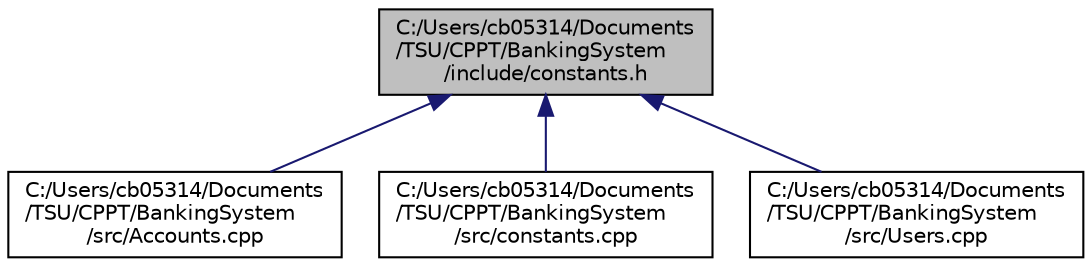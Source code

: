 digraph "C:/Users/cb05314/Documents/TSU/CPPT/BankingSystem/include/constants.h"
{
 // LATEX_PDF_SIZE
  edge [fontname="Helvetica",fontsize="10",labelfontname="Helvetica",labelfontsize="10"];
  node [fontname="Helvetica",fontsize="10",shape=record];
  Node1 [label="C:/Users/cb05314/Documents\l/TSU/CPPT/BankingSystem\l/include/constants.h",height=0.2,width=0.4,color="black", fillcolor="grey75", style="filled", fontcolor="black",tooltip=" "];
  Node1 -> Node2 [dir="back",color="midnightblue",fontsize="10",style="solid",fontname="Helvetica"];
  Node2 [label="C:/Users/cb05314/Documents\l/TSU/CPPT/BankingSystem\l/src/Accounts.cpp",height=0.2,width=0.4,color="black", fillcolor="white", style="filled",URL="$_accounts_8cpp.html",tooltip=" "];
  Node1 -> Node3 [dir="back",color="midnightblue",fontsize="10",style="solid",fontname="Helvetica"];
  Node3 [label="C:/Users/cb05314/Documents\l/TSU/CPPT/BankingSystem\l/src/constants.cpp",height=0.2,width=0.4,color="black", fillcolor="white", style="filled",URL="$constants_8cpp.html",tooltip=" "];
  Node1 -> Node4 [dir="back",color="midnightblue",fontsize="10",style="solid",fontname="Helvetica"];
  Node4 [label="C:/Users/cb05314/Documents\l/TSU/CPPT/BankingSystem\l/src/Users.cpp",height=0.2,width=0.4,color="black", fillcolor="white", style="filled",URL="$_users_8cpp.html",tooltip=" "];
}
